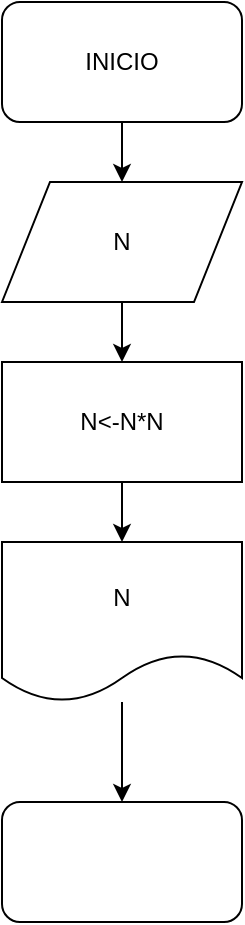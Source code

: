 <mxfile version="12.7.9" type="device"><diagram id="cZbpkUWtgAaS5HHk0Nyv" name="Página-1"><mxGraphModel dx="868" dy="534" grid="1" gridSize="10" guides="1" tooltips="1" connect="1" arrows="1" fold="1" page="1" pageScale="1" pageWidth="827" pageHeight="1169" math="0" shadow="0"><root><mxCell id="0"/><mxCell id="1" parent="0"/><mxCell id="uw7CNO_QZKWJu3-eEMph-3" value="" style="edgeStyle=orthogonalEdgeStyle;rounded=0;orthogonalLoop=1;jettySize=auto;html=1;" edge="1" parent="1" source="uw7CNO_QZKWJu3-eEMph-1" target="uw7CNO_QZKWJu3-eEMph-2"><mxGeometry relative="1" as="geometry"/></mxCell><mxCell id="uw7CNO_QZKWJu3-eEMph-1" value="INICIO" style="rounded=1;whiteSpace=wrap;html=1;" vertex="1" parent="1"><mxGeometry x="354" y="40" width="120" height="60" as="geometry"/></mxCell><mxCell id="uw7CNO_QZKWJu3-eEMph-5" value="" style="edgeStyle=orthogonalEdgeStyle;rounded=0;orthogonalLoop=1;jettySize=auto;html=1;" edge="1" parent="1" source="uw7CNO_QZKWJu3-eEMph-2" target="uw7CNO_QZKWJu3-eEMph-4"><mxGeometry relative="1" as="geometry"/></mxCell><mxCell id="uw7CNO_QZKWJu3-eEMph-2" value="N" style="shape=parallelogram;perimeter=parallelogramPerimeter;whiteSpace=wrap;html=1;" vertex="1" parent="1"><mxGeometry x="354" y="130" width="120" height="60" as="geometry"/></mxCell><mxCell id="uw7CNO_QZKWJu3-eEMph-7" value="" style="edgeStyle=orthogonalEdgeStyle;rounded=0;orthogonalLoop=1;jettySize=auto;html=1;" edge="1" parent="1" source="uw7CNO_QZKWJu3-eEMph-4" target="uw7CNO_QZKWJu3-eEMph-6"><mxGeometry relative="1" as="geometry"/></mxCell><mxCell id="uw7CNO_QZKWJu3-eEMph-4" value="N&amp;lt;-N*N" style="rounded=0;whiteSpace=wrap;html=1;" vertex="1" parent="1"><mxGeometry x="354" y="220" width="120" height="60" as="geometry"/></mxCell><mxCell id="uw7CNO_QZKWJu3-eEMph-9" value="" style="edgeStyle=orthogonalEdgeStyle;rounded=0;orthogonalLoop=1;jettySize=auto;html=1;" edge="1" parent="1" source="uw7CNO_QZKWJu3-eEMph-6" target="uw7CNO_QZKWJu3-eEMph-8"><mxGeometry relative="1" as="geometry"/></mxCell><mxCell id="uw7CNO_QZKWJu3-eEMph-6" value="N" style="shape=document;whiteSpace=wrap;html=1;boundedLbl=1;" vertex="1" parent="1"><mxGeometry x="354" y="310" width="120" height="80" as="geometry"/></mxCell><mxCell id="uw7CNO_QZKWJu3-eEMph-8" value="" style="rounded=1;whiteSpace=wrap;html=1;" vertex="1" parent="1"><mxGeometry x="354" y="440" width="120" height="60" as="geometry"/></mxCell></root></mxGraphModel></diagram></mxfile>